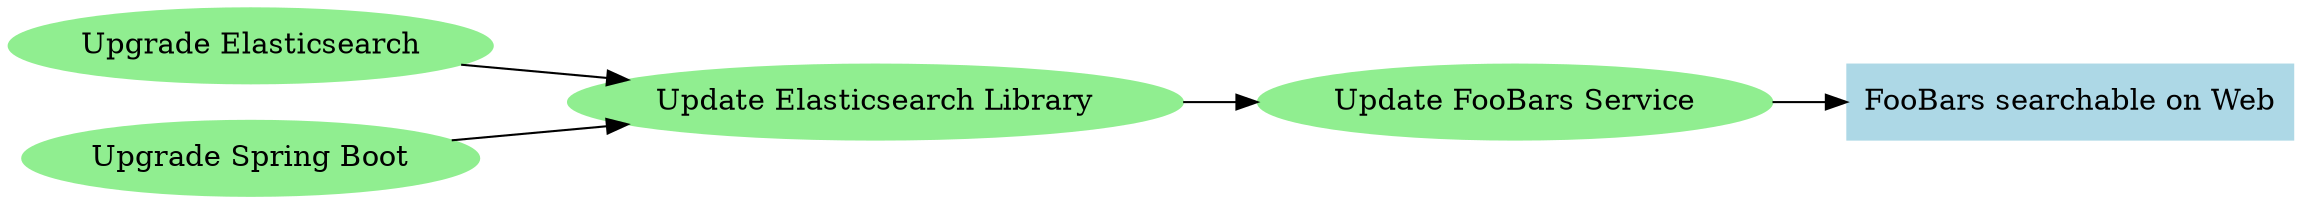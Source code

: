 digraph G {
  graph [rankdir="LR"];
  node [shape=ellipse,style=filled,color=lightgreen];
  UEL [label="Update Elasticsearch Library"];
  UFS [label="Update FooBars Service"];
  "Upgrade Elasticsearch" -> UEL;
  "Upgrade Spring Boot" -> UEL;
  UEL -> UFS;
  node [shape=box,style=filled,color=lightblue];
  UFS -> "FooBars searchable on Web";
}
